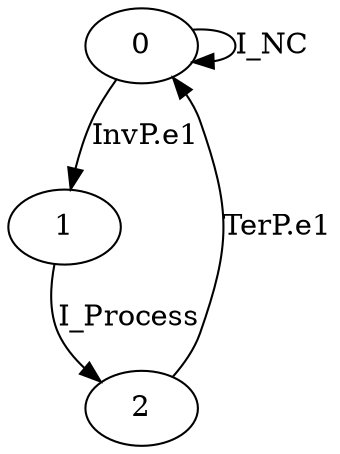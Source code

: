 digraph G {
  0 -> 1 [ label="InvP.e1" ];
  0 -> 0 [ label="I_NC" ];
  1 -> 2 [ label="I_Process" ];
  2 -> 0 [ label="TerP.e1" ];
}
